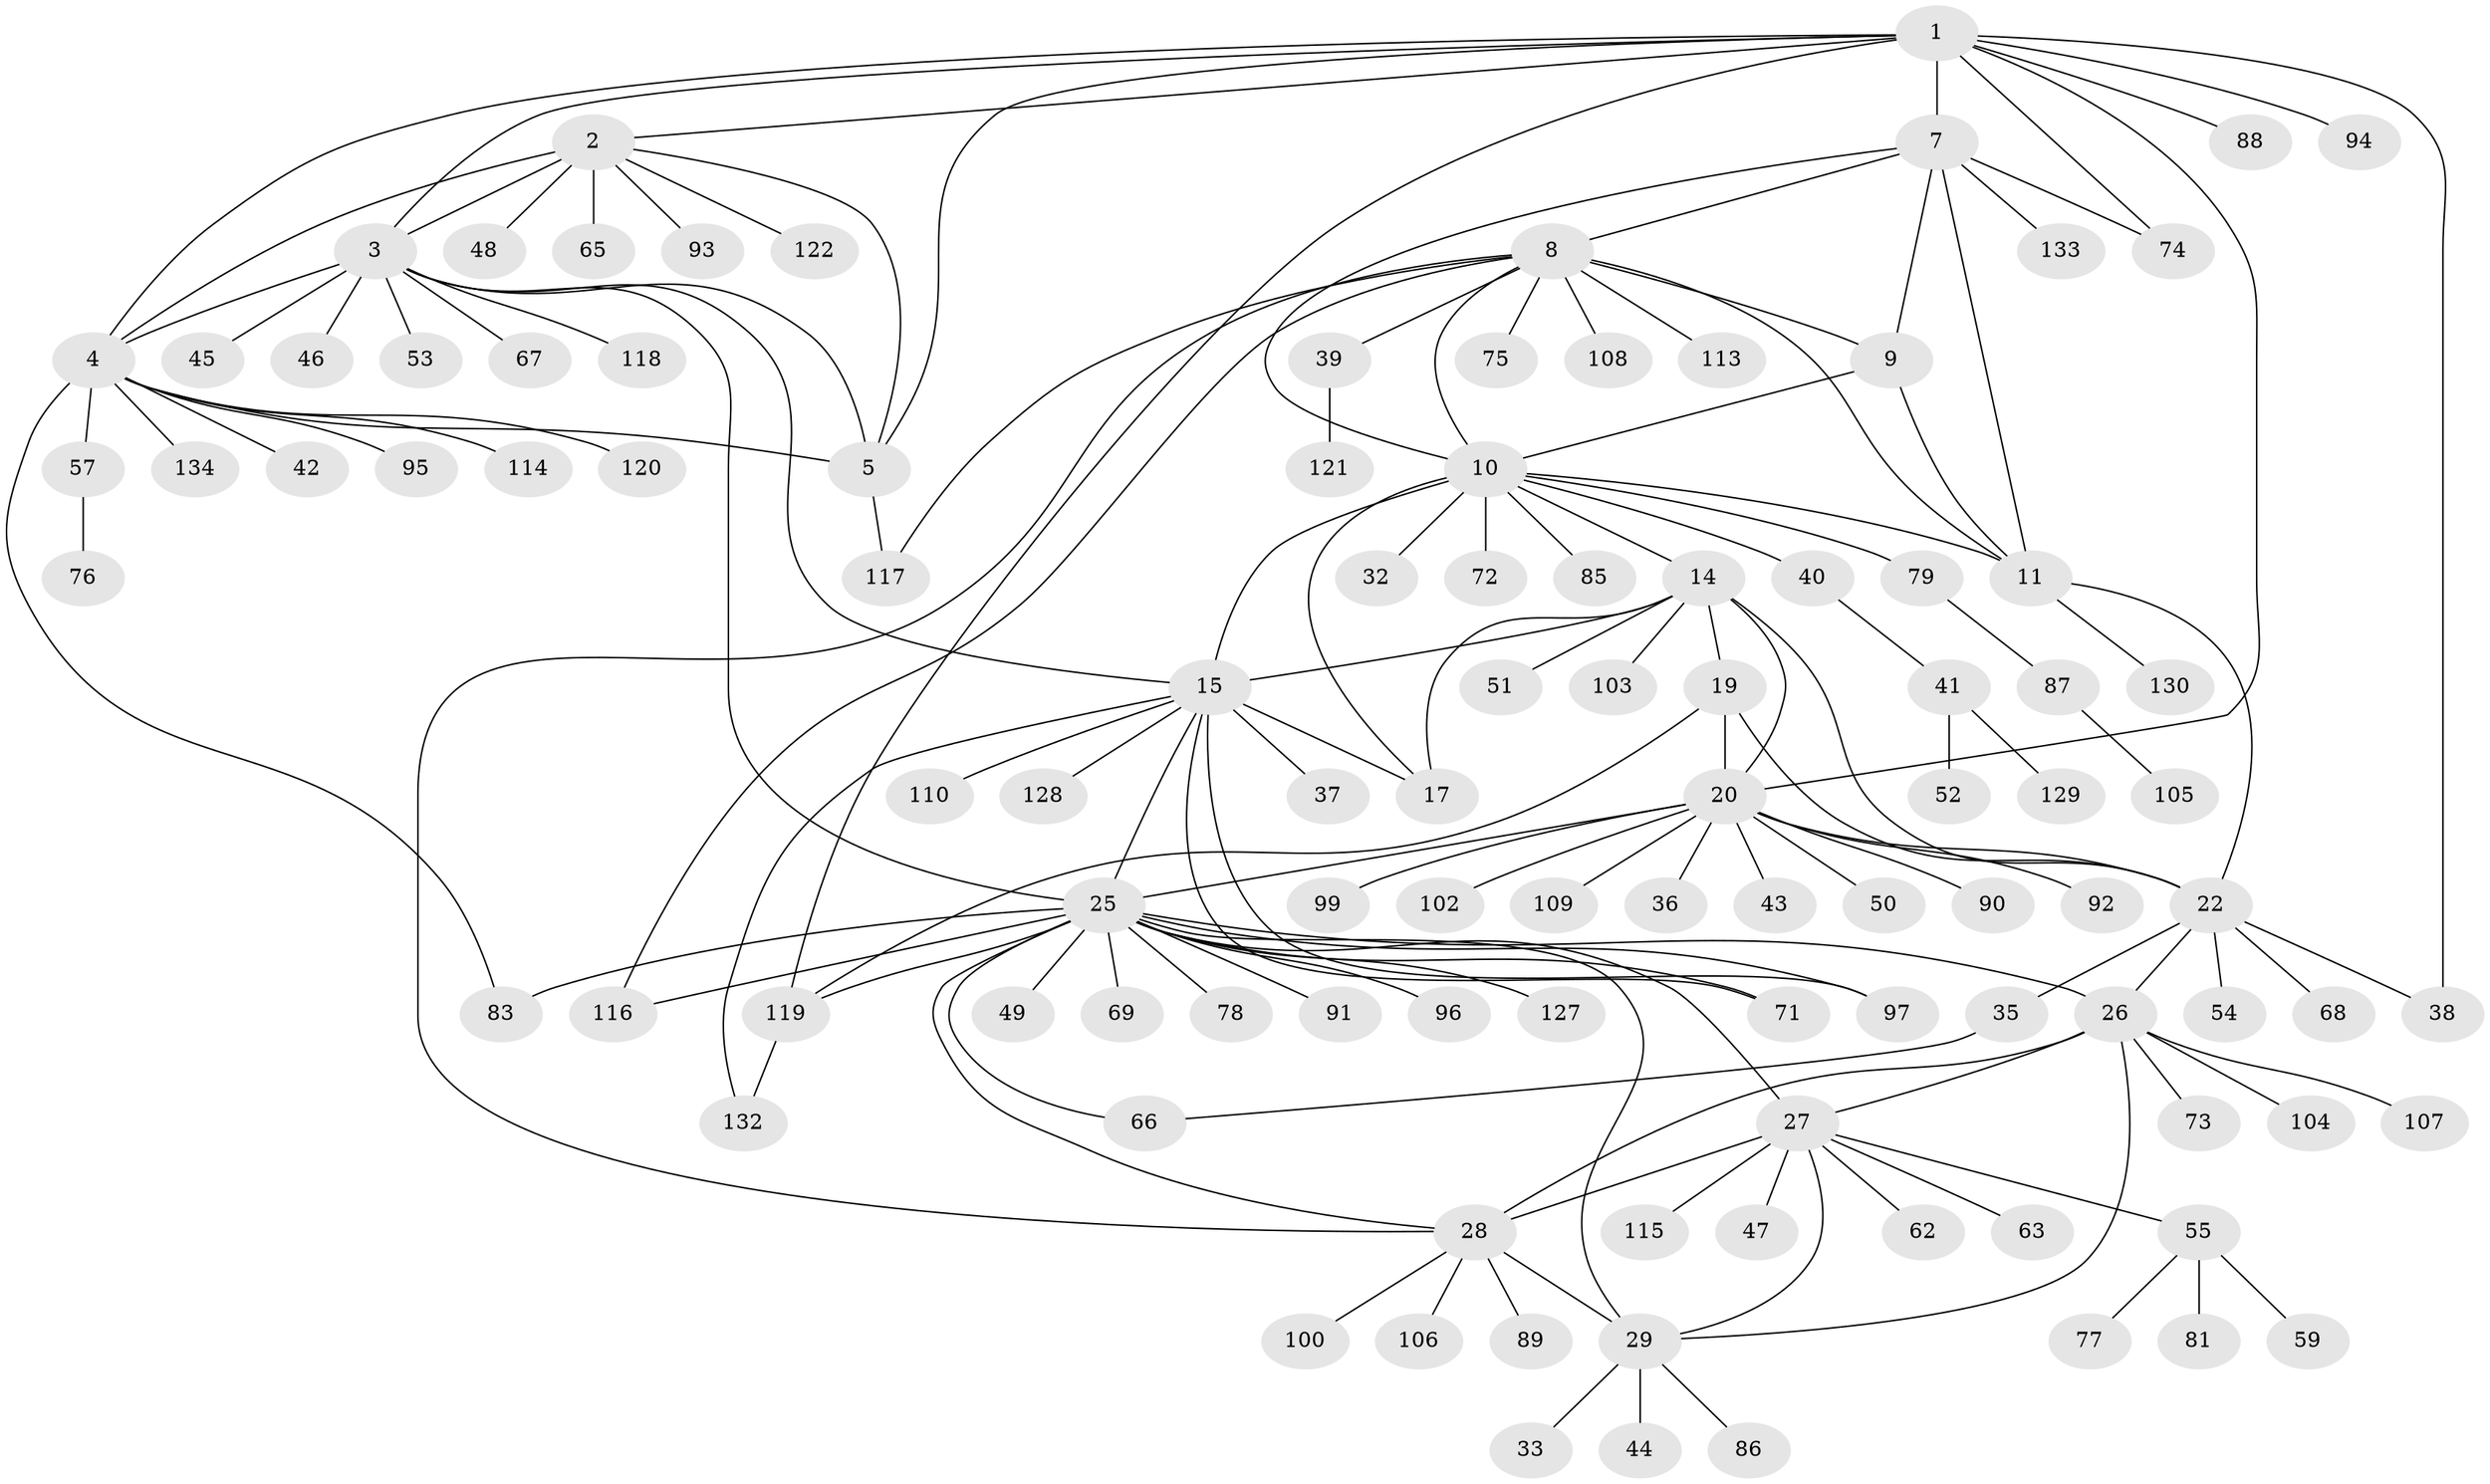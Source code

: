 // original degree distribution, {13: 0.029850746268656716, 10: 0.022388059701492536, 9: 0.029850746268656716, 6: 0.04477611940298507, 8: 0.03731343283582089, 7: 0.029850746268656716, 5: 0.022388059701492536, 19: 0.007462686567164179, 11: 0.007462686567164179, 1: 0.5522388059701493, 2: 0.1865671641791045, 3: 0.022388059701492536, 4: 0.007462686567164179}
// Generated by graph-tools (version 1.1) at 2025/11/02/27/25 16:11:32]
// undirected, 105 vertices, 146 edges
graph export_dot {
graph [start="1"]
  node [color=gray90,style=filled];
  1 [super="+82"];
  2 [super="+31"];
  3 [super="+56"];
  4 [super="+6"];
  5;
  7 [super="+124"];
  8 [super="+112"];
  9 [super="+34"];
  10 [super="+13"];
  11 [super="+12"];
  14 [super="+21"];
  15 [super="+16"];
  17 [super="+18"];
  19 [super="+131"];
  20 [super="+24"];
  22 [super="+23"];
  25 [super="+64"];
  26 [super="+84"];
  27 [super="+61"];
  28 [super="+30"];
  29 [super="+125"];
  32;
  33;
  35;
  36;
  37;
  38 [super="+58"];
  39;
  40;
  41;
  42;
  43;
  44;
  45;
  46;
  47 [super="+98"];
  48;
  49;
  50;
  51;
  52 [super="+111"];
  53 [super="+123"];
  54;
  55 [super="+60"];
  57 [super="+70"];
  59;
  62;
  63;
  65;
  66 [super="+101"];
  67;
  68;
  69 [super="+126"];
  71;
  72;
  73;
  74 [super="+80"];
  75;
  76;
  77;
  78;
  79;
  81;
  83;
  85;
  86;
  87;
  88;
  89;
  90;
  91;
  92;
  93;
  94;
  95;
  96;
  97;
  99;
  100;
  102;
  103;
  104;
  105;
  106;
  107;
  108;
  109;
  110;
  113;
  114;
  115;
  116;
  117;
  118;
  119;
  120;
  121;
  122;
  127;
  128;
  129;
  130;
  132;
  133;
  134;
  1 -- 2;
  1 -- 3;
  1 -- 4 [weight=2];
  1 -- 5;
  1 -- 7 [weight=2];
  1 -- 88;
  1 -- 94;
  1 -- 119;
  1 -- 20;
  1 -- 74;
  1 -- 38;
  2 -- 3;
  2 -- 4 [weight=2];
  2 -- 5;
  2 -- 48;
  2 -- 65;
  2 -- 93;
  2 -- 122;
  3 -- 4 [weight=2];
  3 -- 5;
  3 -- 25;
  3 -- 45;
  3 -- 46;
  3 -- 53;
  3 -- 67;
  3 -- 118;
  3 -- 15;
  4 -- 5 [weight=2];
  4 -- 57;
  4 -- 83;
  4 -- 114;
  4 -- 120;
  4 -- 134;
  4 -- 42;
  4 -- 95;
  5 -- 117;
  7 -- 8;
  7 -- 9;
  7 -- 10;
  7 -- 11 [weight=2];
  7 -- 74;
  7 -- 133;
  8 -- 9;
  8 -- 10;
  8 -- 11 [weight=2];
  8 -- 28;
  8 -- 39;
  8 -- 75;
  8 -- 108;
  8 -- 113;
  8 -- 116;
  8 -- 117;
  9 -- 10;
  9 -- 11 [weight=2];
  10 -- 11 [weight=2];
  10 -- 32;
  10 -- 72;
  10 -- 79;
  10 -- 85;
  10 -- 17 [weight=2];
  10 -- 40;
  10 -- 14;
  10 -- 15 [weight=2];
  11 -- 22;
  11 -- 130;
  14 -- 15 [weight=2];
  14 -- 17 [weight=2];
  14 -- 103;
  14 -- 19;
  14 -- 20 [weight=2];
  14 -- 51;
  14 -- 22 [weight=2];
  15 -- 17 [weight=4];
  15 -- 25;
  15 -- 37;
  15 -- 110;
  15 -- 128;
  15 -- 132;
  15 -- 97;
  15 -- 71;
  19 -- 20 [weight=2];
  19 -- 22 [weight=2];
  19 -- 119;
  20 -- 22 [weight=4];
  20 -- 36;
  20 -- 43;
  20 -- 90;
  20 -- 92;
  20 -- 99;
  20 -- 102;
  20 -- 109;
  20 -- 50;
  20 -- 25;
  22 -- 35;
  22 -- 38;
  22 -- 54;
  22 -- 68;
  22 -- 26;
  25 -- 26;
  25 -- 27;
  25 -- 28 [weight=2];
  25 -- 29;
  25 -- 49;
  25 -- 69;
  25 -- 71;
  25 -- 78;
  25 -- 83;
  25 -- 91;
  25 -- 96;
  25 -- 116;
  25 -- 119;
  25 -- 127;
  25 -- 97;
  25 -- 66;
  26 -- 27;
  26 -- 28 [weight=2];
  26 -- 29;
  26 -- 73;
  26 -- 107;
  26 -- 104;
  27 -- 28 [weight=2];
  27 -- 29;
  27 -- 47;
  27 -- 55;
  27 -- 62;
  27 -- 63;
  27 -- 115;
  28 -- 29 [weight=2];
  28 -- 100;
  28 -- 106;
  28 -- 89;
  29 -- 33;
  29 -- 44;
  29 -- 86;
  35 -- 66;
  39 -- 121;
  40 -- 41;
  41 -- 52;
  41 -- 129;
  55 -- 59;
  55 -- 77;
  55 -- 81;
  57 -- 76;
  79 -- 87;
  87 -- 105;
  119 -- 132;
}
